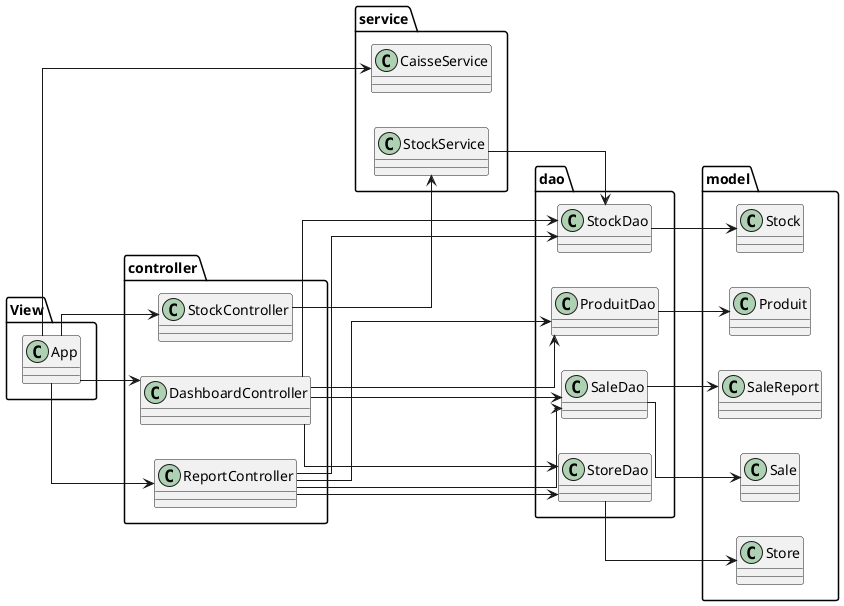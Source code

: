 @startuml

skinparam linetype ortho

left to right direction

package "model" {
  class Store
  class Produit
  class Stock
  class Sale
  class SaleReport
}

package "dao" {
  class StoreDao
  class ProduitDao
  class StockDao
  class SaleDao
}

package "service" {
  class StockService
  class CaisseService
}

package "controller" {
  class StockController
  class ReportController
  class DashboardController
}

package "View" {
  class App
}

App           --> CaisseService
App           --> StockController
App           --> ReportController
App           --> DashboardController

StockController --> StockService
StockService    --> StockDao

ReportController --> SaleDao
ReportController --> StoreDao
ReportController --> ProduitDao
ReportController --> StockDao

DashboardController --> SaleDao
DashboardController --> StoreDao
DashboardController --> ProduitDao
DashboardController --> StockDao

StoreDao     --> Store      
ProduitDao   --> Produit    
StockDao     --> Stock      
SaleDao      --> Sale       
SaleDao      --> SaleReport 

@enduml